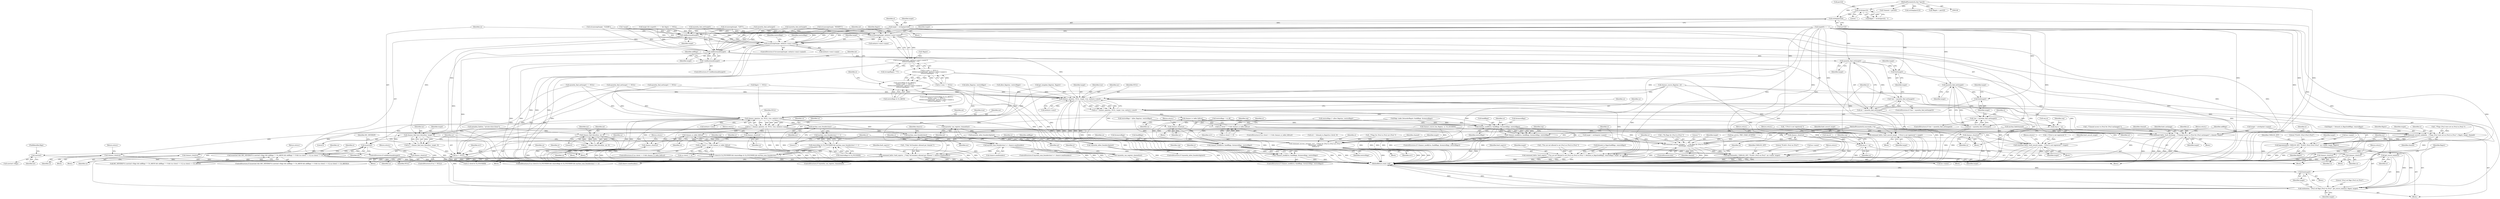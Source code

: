 digraph "0_atheme_c597156adc60a45b5f827793cd420945f47bc03b_1@array" {
"1000348" [label="(Call,strdup(parv[2]))"];
"1000334" [label="(Call,strchr(parv[2], ' '))"];
"1000109" [label="(MethodParameterIn,char *parv[])"];
"1000346" [label="(Call,target = strdup(parv[2]))"];
"1000391" [label="(Call,validhostmask(target))"];
"1000395" [label="(Call,chanacs_find_host_literal(mc, target, 0))"];
"1000393" [label="(Call,ca = chanacs_find_host_literal(mc, target, 0))"];
"1000430" [label="(Call,ca != NULL)"];
"1000441" [label="(Call,command_success_string(si, str1, _(\"Flags for \2%s\2 in \2%s\2 are \2%s\2.\"),\n\t\t\t\t\t\ttarget, channel,\n\t\t\t\t\t\tstr1))"];
"1000457" [label="(Call,logcommand(si, CMDLOG_GET, \"FLAGS: \2%s\2 on \2%s\2\", mc->name, target))"];
"1000450" [label="(Call,command_success_string(si, \"\", _(\"No flags for \2%s\2 in \2%s\2.\"),\n\t\t\t\t\t\ttarget, channel))"];
"1000405" [label="(Call,myentity_find_ext(target))"];
"1000402" [label="(Call,!(mt = myentity_find_ext(target)))"];
"1000403" [label="(Call,mt = myentity_find_ext(target))"];
"1000425" [label="(Call,chanacs_find_literal(mc, mt, 0))"];
"1000423" [label="(Call,ca = chanacs_find_literal(mc, mt, 0))"];
"1000408" [label="(Call,command_fail(si, fault_nosuch_target, _(\"\2%s\2 is not registered.\"), target))"];
"1000415" [label="(Call,free(target))"];
"1000498" [label="(Call,irccasecmp(target, entity(si->smu)->name))"];
"1000497" [label="(Call,irccasecmp(target, entity(si->smu)->name) ||\n\t\t\t\t\t\tstrcmp(flagstr, \"-*\"))"];
"1000491" [label="(Call,si->smu == NULL ||\n\t\t\t\t\t\tirccasecmp(target, entity(si->smu)->name) ||\n\t\t\t\t\t\tstrcmp(flagstr, \"-*\"))"];
"1000487" [label="(Call,restrictflags & CA_AKICK ||\n\t\t\t\t\t\tsi->smu == NULL ||\n\t\t\t\t\t\tirccasecmp(target, entity(si->smu)->name) ||\n\t\t\t\t\t\tstrcmp(flagstr, \"-*\"))"];
"1000517" [label="(Call,irccasecmp(target, entity(si->smu)->name))"];
"1000647" [label="(Call,validhostmask(target))"];
"1000646" [label="(Call,!validhostmask(target))"];
"1000654" [label="(Call,myentity_find_ext(target))"];
"1000651" [label="(Call,!(mt = myentity_find_ext(target)))"];
"1000652" [label="(Call,mt = myentity_find_ext(target))"];
"1000674" [label="(Call,chanacs_open(mc, mt, NULL, true, entity(si->smu)))"];
"1000672" [label="(Call,ca = chanacs_open(mc, mt, NULL, true, entity(si->smu)))"];
"1000755" [label="(Call,chanacs_close(ca))"];
"1000771" [label="(Call,chanacs_close(ca))"];
"1000787" [label="(Call,chanacs_close(ca))"];
"1000840" [label="(Call,chanacs_close(ca))"];
"1000850" [label="(Call,chanacs_is_table_full(ca))"];
"1000844" [label="(Call,ca->level == 0 && chanacs_is_table_full(ca))"];
"1000861" [label="(Call,chanacs_close(ca))"];
"1000864" [label="(Call,req.ca = ca)"];
"1000878" [label="(Call,chanacs_modify(ca, &addflags, &removeflags, restrictflags))"];
"1000877" [label="(Call,!chanacs_modify(ca, &addflags, &removeflags, restrictflags))"];
"1000900" [label="(Call,chanacs_close(ca))"];
"1000913" [label="(Call,chanacs_close(ca))"];
"1000717" [label="(Call,mychan_num_founders(mc))"];
"1000716" [label="(Call,mychan_num_founders(mc) == 1)"];
"1000712" [label="(Call,removeflags & CA_FOUNDER && mychan_num_founders(mc) == 1)"];
"1000706" [label="(Call,ca->level & CA_FOUNDER && removeflags & CA_FOUNDER && mychan_num_founders(mc) == 1)"];
"1000741" [label="(Call,mychan_num_founders(mc))"];
"1000740" [label="(Call,mychan_num_founders(mc) >= chansvs.maxfounders)"];
"1000747" [label="(Call,command_fail(si, fault_noprivs, _(\"Only %d founders allowed per channel.\"), chansvs.maxfounders))"];
"1001045" [label="(Call,verbose(mc, \"\2%s\2 set flags \2%s\2 on \2%s\2\", get_source_name(si), flagstr, target))"];
"1001052" [label="(Call,free(target))"];
"1000760" [label="(Call,myentity_can_register_channel(mt))"];
"1000759" [label="(Call,!myentity_can_register_channel(mt))"];
"1000776" [label="(Call,myentity_allow_foundership(mt))"];
"1000775" [label="(Call,!myentity_allow_foundership(mt))"];
"1000803" [label="(Call,isuser(mt))"];
"1000802" [label="(Call,isuser(mt) && (MU_NEVEROP & user(mt)->flags && addflags != CA_AKICK && addflags != 0 && (ca->level == 0 || ca->level == CA_AKICK)))"];
"1000809" [label="(Call,user(mt))"];
"1000657" [label="(Call,command_fail(si, fault_nosuch_target, _(\"\2%s\2 is not registered.\"), target))"];
"1000664" [label="(Call,free(target))"];
"1000930" [label="(Call,chanacs_open(mc, NULL, target, true, entity(si->smu)))"];
"1000928" [label="(Call,ca = chanacs_open(mc, NULL, target, true, entity(si->smu)))"];
"1000946" [label="(Call,chanacs_is_table_full(ca))"];
"1000940" [label="(Call,ca->level == 0 && chanacs_is_table_full(ca))"];
"1000957" [label="(Call,chanacs_close(ca))"];
"1000960" [label="(Call,req.ca = ca)"];
"1000974" [label="(Call,chanacs_modify(ca, &addflags, &removeflags, restrictflags))"];
"1000973" [label="(Call,!chanacs_modify(ca, &addflags, &removeflags, restrictflags))"];
"1000994" [label="(Call,chanacs_close(ca))"];
"1001007" [label="(Call,chanacs_close(ca))"];
"1000982" [label="(Call,command_fail(si, fault_noprivs, _(\"You are not allowed to set \2%s\2 on \2%s\2 in \2%s\2.\"), bitmask_to_flags2(addflags, removeflags), target, mc->name))"];
"1001016" [label="(Call,command_fail(si, fault_nochange, _(\"Channel access to \2%s\2 for \2%s\2 unchanged.\"), channel, target))"];
"1001029" [label="(Call,command_success_nodata(si, _(\"Flags \2%s\2 were set on \2%s\2 in \2%s\2.\"), flagstr, target, channel))"];
"1001036" [label="(Call,logcommand(si, CMDLOG_SET, \"FLAGS: \2%s\2 \2%s\2 \2%s\2\", mc->name, target, flagstr))"];
"1001048" [label="(Call,get_source_name(si))"];
"1000919" [label="(Identifier,addflags)"];
"1001047" [label="(Literal,\"\2%s\2 set flags \2%s\2 on \2%s\2\")"];
"1000717" [label="(Call,mychan_num_founders(mc))"];
"1000486" [label="(ControlStructure,if (restrictflags & CA_AKICK ||\n\t\t\t\t\t\tsi->smu == NULL ||\n\t\t\t\t\t\tirccasecmp(target, entity(si->smu)->name) ||\n\t\t\t\t\t\tstrcmp(flagstr, \"-*\")))"];
"1000943" [label="(Identifier,ca)"];
"1000349" [label="(Call,parv[2])"];
"1000464" [label="(Identifier,target)"];
"1000862" [label="(Identifier,ca)"];
"1000646" [label="(Call,!validhostmask(target))"];
"1000990" [label="(Identifier,target)"];
"1000930" [label="(Call,chanacs_open(mc, NULL, target, true, entity(si->smu)))"];
"1000741" [label="(Call,mychan_num_founders(mc))"];
"1000866" [label="(Identifier,req)"];
"1000487" [label="(Call,restrictflags & CA_AKICK ||\n\t\t\t\t\t\tsi->smu == NULL ||\n\t\t\t\t\t\tirccasecmp(target, entity(si->smu)->name) ||\n\t\t\t\t\t\tstrcmp(flagstr, \"-*\"))"];
"1000652" [label="(Call,mt = myentity_find_ext(target))"];
"1000877" [label="(Call,!chanacs_modify(ca, &addflags, &removeflags, restrictflags))"];
"1000498" [label="(Call,irccasecmp(target, entity(si->smu)->name))"];
"1001040" [label="(Call,mc->name)"];
"1000156" [label="(Call,mychan_find(channel))"];
"1000468" [label="(Call,chanacs_source_flags(mc, si))"];
"1000390" [label="(ControlStructure,if (validhostmask(target)))"];
"1000346" [label="(Call,target = strdup(parv[2]))"];
"1000861" [label="(Call,chanacs_close(ca))"];
"1000747" [label="(Call,command_fail(si, fault_noprivs, _(\"Only %d founders allowed per channel.\"), chansvs.maxfounders))"];
"1000404" [label="(Identifier,mt)"];
"1000441" [label="(Call,command_success_string(si, str1, _(\"Flags for \2%s\2 in \2%s\2 are \2%s\2.\"),\n\t\t\t\t\t\ttarget, channel,\n\t\t\t\t\t\tstr1))"];
"1000460" [label="(Literal,\"FLAGS: \2%s\2 on \2%s\2\")"];
"1000511" [label="(Identifier,si)"];
"1000664" [label="(Call,free(target))"];
"1000402" [label="(Call,!(mt = myentity_find_ext(target)))"];
"1000410" [label="(Identifier,fault_nosuch_target)"];
"1000461" [label="(Call,mc->name)"];
"1000678" [label="(Identifier,true)"];
"1000843" [label="(ControlStructure,if (ca->level == 0 && chanacs_is_table_full(ca)))"];
"1000732" [label="(Identifier,ca)"];
"1000950" [label="(Identifier,si)"];
"1000905" [label="(Identifier,req)"];
"1000850" [label="(Call,chanacs_is_table_full(ca))"];
"1000780" [label="(Identifier,si)"];
"1000982" [label="(Call,command_fail(si, fault_noprivs, _(\"You are not allowed to set \2%s\2 on \2%s\2 in \2%s\2.\"), bitmask_to_flags2(addflags, removeflags), target, mc->name))"];
"1000948" [label="(Block,)"];
"1000426" [label="(Identifier,mc)"];
"1000195" [label="(Call,target[0] == '+')"];
"1000976" [label="(Call,&addflags)"];
"1000762" [label="(Block,)"];
"1000946" [label="(Call,chanacs_is_table_full(ca))"];
"1001019" [label="(Call,_(\"Channel access to \2%s\2 for \2%s\2 unchanged.\"))"];
"1000533" [label="(Call,allow_flags(mc, restrictflags))"];
"1000306" [label="(Call,strcasecmp(target, \"MODIFY\"))"];
"1000801" [label="(ControlStructure,if (isuser(mt) && (MU_NEVEROP & user(mt)->flags && addflags != CA_AKICK && addflags != 0 && (ca->level == 0 || ca->level == CA_AKICK))))"];
"1000114" [label="(Call,*channel = parv[0])"];
"1000313" [label="(Block,)"];
"1000647" [label="(Call,validhostmask(target))"];
"1001012" [label="(Identifier,addflags)"];
"1000447" [label="(Identifier,channel)"];
"1000958" [label="(Identifier,ca)"];
"1001035" [label="(Identifier,channel)"];
"1000985" [label="(Call,_(\"You are not allowed to set \2%s\2 on \2%s\2 in \2%s\2.\"))"];
"1000431" [label="(Identifier,ca)"];
"1000395" [label="(Call,chanacs_find_host_literal(mc, target, 0))"];
"1001022" [label="(Identifier,target)"];
"1000887" [label="(Identifier,si)"];
"1000675" [label="(Identifier,mc)"];
"1000379" [label="(Call,chanacs_source_has_flag(mc, si, CA_ACLVIEW))"];
"1000352" [label="(Block,)"];
"1001046" [label="(Identifier,mc)"];
"1000456" [label="(Identifier,channel)"];
"1000811" [label="(FieldIdentifier,flags)"];
"1001024" [label="(Call,flagstr = bitmask_to_flags2(addflags, removeflags))"];
"1000772" [label="(Identifier,ca)"];
"1001037" [label="(Identifier,si)"];
"1000755" [label="(Call,chanacs_close(ca))"];
"1000983" [label="(Identifier,si)"];
"1000758" [label="(ControlStructure,if (!myentity_can_register_channel(mt)))"];
"1000247" [label="(Call,strcasecmp(target, \"CLEAR\"))"];
"1000649" [label="(Block,)"];
"1000929" [label="(Identifier,ca)"];
"1000401" [label="(ControlStructure,if (!(mt = myentity_find_ext(target))))"];
"1000334" [label="(Call,strchr(parv[2], ' '))"];
"1000335" [label="(Call,parv[2])"];
"1000177" [label="(Call,has_priv(si, PRIV_CHAN_AUSPEX))"];
"1000367" [label="(Call,!flagstr)"];
"1000446" [label="(Identifier,target)"];
"1000752" [label="(Call,chansvs.maxfounders)"];
"1000398" [label="(Literal,0)"];
"1000947" [label="(Identifier,ca)"];
"1000962" [label="(Identifier,req)"];
"1001036" [label="(Call,logcommand(si, CMDLOG_SET, \"FLAGS: \2%s\2 \2%s\2 \2%s\2\", mc->name, target, flagstr))"];
"1001021" [label="(Identifier,channel)"];
"1000940" [label="(Call,ca->level == 0 && chanacs_is_table_full(ca))"];
"1000653" [label="(Identifier,mt)"];
"1000458" [label="(Identifier,si)"];
"1000109" [label="(MethodParameterIn,char *parv[])"];
"1000171" [label="(Call,metadata_find(mc, \"private:close:closer\"))"];
"1000414" [label="(Return,return;)"];
"1000527" [label="(Call,allow_flags(mc, restrictflags))"];
"1000443" [label="(Identifier,str1)"];
"1000760" [label="(Call,myentity_can_register_channel(mt))"];
"1000251" [label="(Call,myentity_find_ext(target))"];
"1000453" [label="(Call,_(\"No flags for \2%s\2 in \2%s\2.\"))"];
"1000719" [label="(Literal,1)"];
"1000432" [label="(Identifier,NULL)"];
"1000712" [label="(Call,removeflags & CA_FOUNDER && mychan_num_founders(mc) == 1)"];
"1000406" [label="(Identifier,target)"];
"1000740" [label="(Call,mychan_num_founders(mc) >= chansvs.maxfounders)"];
"1000787" [label="(Call,chanacs_close(ca))"];
"1000457" [label="(Call,logcommand(si, CMDLOG_GET, \"FLAGS: \2%s\2 on \2%s\2\", mc->name, target))"];
"1000650" [label="(ControlStructure,if (!(mt = myentity_find_ext(target))))"];
"1000309" [label="(Call,myentity_find_ext(target) == NULL)"];
"1000672" [label="(Call,ca = chanacs_open(mc, mt, NULL, true, entity(si->smu)))"];
"1001052" [label="(Call,free(target))"];
"1000492" [label="(Call,si->smu == NULL)"];
"1000833" [label="(Identifier,si)"];
"1000200" [label="(Call,flagstr == NULL)"];
"1000488" [label="(Call,restrictflags & CA_AKICK)"];
"1000876" [label="(ControlStructure,if (!chanacs_modify(ca, &addflags, &removeflags, restrictflags)))"];
"1001008" [label="(Identifier,ca)"];
"1000452" [label="(Literal,\"\")"];
"1001049" [label="(Identifier,si)"];
"1000707" [label="(Call,ca->level & CA_FOUNDER)"];
"1000964" [label="(Identifier,ca)"];
"1000805" [label="(Call,MU_NEVEROP & user(mt)->flags && addflags != CA_AKICK && addflags != 0 && (ca->level == 0 || ca->level == CA_AKICK))"];
"1000433" [label="(Block,)"];
"1000588" [label="(Call,get_template_flags(mc, flagstr))"];
"1000847" [label="(Identifier,ca)"];
"1001051" [label="(Identifier,target)"];
"1000423" [label="(Call,ca = chanacs_find_literal(mc, mt, 0))"];
"1000451" [label="(Identifier,si)"];
"1000407" [label="(Block,)"];
"1000428" [label="(Literal,0)"];
"1000852" [label="(Block,)"];
"1000959" [label="(Return,return;)"];
"1000400" [label="(Block,)"];
"1000967" [label="(Identifier,req)"];
"1000863" [label="(Return,return;)"];
"1001018" [label="(Identifier,fault_nochange)"];
"1000226" [label="(Call,strcasecmp(target, \"LIST\"))"];
"1000933" [label="(Identifier,target)"];
"1000192" [label="(Call,target && target[0] == '+' && flagstr == NULL)"];
"1000807" [label="(Identifier,MU_NEVEROP)"];
"1000778" [label="(Block,)"];
"1000994" [label="(Call,chanacs_close(ca))"];
"1000748" [label="(Identifier,si)"];
"1000405" [label="(Call,myentity_find_ext(target))"];
"1000802" [label="(Call,isuser(mt) && (MU_NEVEROP & user(mt)->flags && addflags != CA_AKICK && addflags != 0 && (ca->level == 0 || ca->level == CA_AKICK)))"];
"1000310" [label="(Call,myentity_find_ext(target))"];
"1000854" [label="(Identifier,si)"];
"1000941" [label="(Call,ca->level == 0)"];
"1000425" [label="(Call,chanacs_find_literal(mc, mt, 0))"];
"1000789" [label="(Return,return;)"];
"1000914" [label="(Identifier,ca)"];
"1000648" [label="(Identifier,target)"];
"1000444" [label="(Call,_(\"Flags for \2%s\2 in \2%s\2 are \2%s\2.\"))"];
"1000348" [label="(Call,strdup(parv[2]))"];
"1000658" [label="(Identifier,si)"];
"1000677" [label="(Identifier,NULL)"];
"1000497" [label="(Call,irccasecmp(target, entity(si->smu)->name) ||\n\t\t\t\t\t\tstrcmp(flagstr, \"-*\"))"];
"1000845" [label="(Call,ca->level == 0)"];
"1000987" [label="(Call,bitmask_to_flags2(addflags, removeflags))"];
"1000250" [label="(Call,myentity_find_ext(target) == NULL)"];
"1000901" [label="(Identifier,ca)"];
"1000973" [label="(Call,!chanacs_modify(ca, &addflags, &removeflags, restrictflags))"];
"1000961" [label="(Call,req.ca)"];
"1000427" [label="(Identifier,mt)"];
"1000491" [label="(Call,si->smu == NULL ||\n\t\t\t\t\t\tirccasecmp(target, entity(si->smu)->name) ||\n\t\t\t\t\t\tstrcmp(flagstr, \"-*\"))"];
"1000771" [label="(Call,chanacs_close(ca))"];
"1000122" [label="(Call,sstrdup(parv[1]))"];
"1000475" [label="(Call,restrictflags = ca_all)"];
"1001033" [label="(Identifier,flagstr)"];
"1000749" [label="(Identifier,fault_noprivs)"];
"1000804" [label="(Identifier,mt)"];
"1001007" [label="(Call,chanacs_close(ca))"];
"1000810" [label="(Identifier,mt)"];
"1000531" [label="(Call,restrictflags |= allow_flags(mc, restrictflags))"];
"1000666" [label="(Call,target = sstrdup(mt->name))"];
"1000517" [label="(Call,irccasecmp(target, entity(si->smu)->name))"];
"1000448" [label="(Identifier,str1)"];
"1000840" [label="(Call,chanacs_close(ca))"];
"1000761" [label="(Identifier,mt)"];
"1000934" [label="(Identifier,true)"];
"1000880" [label="(Call,&addflags)"];
"1001050" [label="(Identifier,flagstr)"];
"1000110" [label="(Block,)"];
"1000742" [label="(Identifier,mc)"];
"1000190" [label="(Call,!target)"];
"1000995" [label="(Identifier,ca)"];
"1000465" [label="(Return,return;)"];
"1000449" [label="(ControlStructure,else)"];
"1000902" [label="(Return,return;)"];
"1001045" [label="(Call,verbose(mc, \"\2%s\2 set flags \2%s\2 on \2%s\2\", get_source_name(si), flagstr, target))"];
"1000722" [label="(Identifier,si)"];
"1000777" [label="(Identifier,mt)"];
"1000939" [label="(ControlStructure,if (ca->level == 0 && chanacs_is_table_full(ca)))"];
"1000792" [label="(Identifier,addflags)"];
"1000230" [label="(Call,myentity_find_ext(target))"];
"1000393" [label="(Call,ca = chanacs_find_host_literal(mc, target, 0))"];
"1000409" [label="(Identifier,si)"];
"1000744" [label="(Identifier,chansvs)"];
"1000656" [label="(Block,)"];
"1000975" [label="(Identifier,ca)"];
"1000996" [label="(Return,return;)"];
"1000776" [label="(Call,myentity_allow_foundership(mt))"];
"1000107" [label="(MethodParameterIn,sourceinfo_t *si)"];
"1000841" [label="(Identifier,ca)"];
"1000885" [label="(Block,)"];
"1000127" [label="(Call,*flagstr = parv[2])"];
"1000706" [label="(Call,ca->level & CA_FOUNDER && removeflags & CA_FOUNDER && mychan_num_founders(mc) == 1)"];
"1000532" [label="(Identifier,restrictflags)"];
"1000931" [label="(Identifier,mc)"];
"1001015" [label="(Block,)"];
"1000999" [label="(Identifier,req)"];
"1000655" [label="(Identifier,target)"];
"1000809" [label="(Call,user(mt))"];
"1000864" [label="(Call,req.ca = ca)"];
"1000679" [label="(Call,entity(si->smu))"];
"1000347" [label="(Identifier,target)"];
"1000665" [label="(Identifier,target)"];
"1000713" [label="(Call,removeflags & CA_FOUNDER)"];
"1000338" [label="(Literal,' ')"];
"1001048" [label="(Call,get_source_name(si))"];
"1000507" [label="(Identifier,flagstr)"];
"1000757" [label="(Return,return;)"];
"1000525" [label="(Call,restrictflags = allow_flags(mc, restrictflags))"];
"1000408" [label="(Call,command_fail(si, fault_nosuch_target, _(\"\2%s\2 is not registered.\"), target))"];
"1000932" [label="(Identifier,NULL)"];
"1000516" [label="(ControlStructure,if (irccasecmp(target, entity(si->smu)->name)))"];
"1001054" [label="(MethodReturn,static void)"];
"1000974" [label="(Call,chanacs_modify(ca, &addflags, &removeflags, restrictflags))"];
"1000657" [label="(Call,command_fail(si, fault_nosuch_target, _(\"\2%s\2 is not registered.\"), target))"];
"1000417" [label="(Call,target = sstrdup(mt->name))"];
"1000705" [label="(ControlStructure,if (ca->level & CA_FOUNDER && removeflags & CA_FOUNDER && mychan_num_founders(mc) == 1))"];
"1000663" [label="(Return,return;)"];
"1000394" [label="(Identifier,ca)"];
"1000774" [label="(ControlStructure,if (!myentity_allow_foundership(mt)))"];
"1000662" [label="(Identifier,target)"];
"1000403" [label="(Call,mt = myentity_find_ext(target))"];
"1000865" [label="(Call,req.ca)"];
"1001053" [label="(Identifier,target)"];
"1000756" [label="(Identifier,ca)"];
"1000916" [label="(Block,)"];
"1000519" [label="(Call,entity(si->smu)->name)"];
"1000392" [label="(Identifier,target)"];
"1000759" [label="(Call,!myentity_can_register_channel(mt))"];
"1000369" [label="(Block,)"];
"1000981" [label="(Block,)"];
"1000667" [label="(Identifier,target)"];
"1001038" [label="(Identifier,CMDLOG_SET)"];
"1000674" [label="(Call,chanacs_open(mc, mt, NULL, true, entity(si->smu)))"];
"1000972" [label="(ControlStructure,if (!chanacs_modify(ca, &addflags, &removeflags, restrictflags)))"];
"1000913" [label="(Call,chanacs_close(ca))"];
"1000413" [label="(Identifier,target)"];
"1000842" [label="(Return,return;)"];
"1000750" [label="(Call,_(\"Only %d founders allowed per channel.\"))"];
"1000526" [label="(Identifier,restrictflags)"];
"1000500" [label="(Call,entity(si->smu)->name)"];
"1000960" [label="(Call,req.ca = ca)"];
"1000984" [label="(Identifier,fault_noprivs)"];
"1000739" [label="(ControlStructure,if (mychan_num_founders(mc) >= chansvs.maxfounders))"];
"1000718" [label="(Identifier,mc)"];
"1001017" [label="(Identifier,si)"];
"1000411" [label="(Call,_(\"\2%s\2 is not registered.\"))"];
"1001034" [label="(Identifier,target)"];
"1000552" [label="(Call,flags_make_bitmasks(flagstr, &addflags, &removeflags))"];
"1000424" [label="(Identifier,ca)"];
"1000803" [label="(Call,isuser(mt))"];
"1000900" [label="(Call,chanacs_close(ca))"];
"1000416" [label="(Identifier,target)"];
"1000332" [label="(Call,flagstr = strchr(parv[2], ' '))"];
"1000868" [label="(Identifier,ca)"];
"1000660" [label="(Call,_(\"\2%s\2 is not registered.\"))"];
"1000518" [label="(Identifier,target)"];
"1000499" [label="(Identifier,target)"];
"1000851" [label="(Identifier,ca)"];
"1000775" [label="(Call,!myentity_allow_foundership(mt))"];
"1000871" [label="(Identifier,req)"];
"1000884" [label="(Identifier,restrictflags)"];
"1000418" [label="(Identifier,target)"];
"1000716" [label="(Call,mychan_num_founders(mc) == 1)"];
"1001029" [label="(Call,command_success_nodata(si, _(\"Flags \2%s\2 were set on \2%s\2 in \2%s\2.\"), flagstr, target, channel))"];
"1000743" [label="(Call,chansvs.maxfounders)"];
"1000879" [label="(Identifier,ca)"];
"1000391" [label="(Call,validhostmask(target))"];
"1000935" [label="(Call,entity(si->smu))"];
"1001023" [label="(Return,return;)"];
"1000396" [label="(Identifier,mc)"];
"1000229" [label="(Call,myentity_find_ext(target) == NULL)"];
"1000878" [label="(Call,chanacs_modify(ca, &addflags, &removeflags, restrictflags))"];
"1001039" [label="(Literal,\"FLAGS: \2%s\2 \2%s\2 \2%s\2\")"];
"1000764" [label="(Identifier,si)"];
"1000506" [label="(Call,strcmp(flagstr, \"-*\"))"];
"1000991" [label="(Call,mc->name)"];
"1000659" [label="(Identifier,fault_nosuch_target)"];
"1000429" [label="(ControlStructure,if (ca != NULL))"];
"1000882" [label="(Call,&removeflags)"];
"1000397" [label="(Identifier,target)"];
"1000676" [label="(Identifier,mt)"];
"1001043" [label="(Identifier,target)"];
"1001016" [label="(Call,command_fail(si, fault_nochange, _(\"Channel access to \2%s\2 for \2%s\2 unchanged.\"), channel, target))"];
"1000831" [label="(Block,)"];
"1000808" [label="(Call,user(mt)->flags)"];
"1000645" [label="(ControlStructure,if (!validhostmask(target)))"];
"1000434" [label="(Call,str1 = bitmask_to_flags2(ca->level, 0))"];
"1000788" [label="(Identifier,ca)"];
"1000450" [label="(Call,command_success_string(si, \"\", _(\"No flags for \2%s\2 in \2%s\2.\"),\n\t\t\t\t\t\ttarget, channel))"];
"1000654" [label="(Call,myentity_find_ext(target))"];
"1000430" [label="(Call,ca != NULL)"];
"1000746" [label="(Block,)"];
"1000928" [label="(Call,ca = chanacs_open(mc, NULL, target, true, entity(si->smu)))"];
"1000957" [label="(Call,chanacs_close(ca))"];
"1001030" [label="(Identifier,si)"];
"1000978" [label="(Call,&removeflags)"];
"1000357" [label="(Identifier,si)"];
"1000455" [label="(Identifier,target)"];
"1000651" [label="(Call,!(mt = myentity_find_ext(target)))"];
"1000673" [label="(Identifier,ca)"];
"1001031" [label="(Call,_(\"Flags \2%s\2 were set on \2%s\2 in \2%s\2.\"))"];
"1000459" [label="(Identifier,CMDLOG_GET)"];
"1000415" [label="(Call,free(target))"];
"1000442" [label="(Identifier,si)"];
"1000844" [label="(Call,ca->level == 0 && chanacs_is_table_full(ca))"];
"1001044" [label="(Identifier,flagstr)"];
"1000980" [label="(Identifier,restrictflags)"];
"1000435" [label="(Identifier,str1)"];
"1000773" [label="(Return,return;)"];
"1000687" [label="(Identifier,ca)"];
"1000348" -> "1000346"  [label="AST: "];
"1000348" -> "1000349"  [label="CFG: "];
"1000349" -> "1000348"  [label="AST: "];
"1000346" -> "1000348"  [label="CFG: "];
"1000348" -> "1001054"  [label="DDG: "];
"1000348" -> "1000346"  [label="DDG: "];
"1000334" -> "1000348"  [label="DDG: "];
"1000109" -> "1000348"  [label="DDG: "];
"1000334" -> "1000332"  [label="AST: "];
"1000334" -> "1000338"  [label="CFG: "];
"1000335" -> "1000334"  [label="AST: "];
"1000338" -> "1000334"  [label="AST: "];
"1000332" -> "1000334"  [label="CFG: "];
"1000334" -> "1000332"  [label="DDG: "];
"1000334" -> "1000332"  [label="DDG: "];
"1000109" -> "1000334"  [label="DDG: "];
"1000109" -> "1000106"  [label="AST: "];
"1000109" -> "1001054"  [label="DDG: "];
"1000109" -> "1000114"  [label="DDG: "];
"1000109" -> "1000122"  [label="DDG: "];
"1000109" -> "1000127"  [label="DDG: "];
"1000346" -> "1000313"  [label="AST: "];
"1000347" -> "1000346"  [label="AST: "];
"1000357" -> "1000346"  [label="CFG: "];
"1000346" -> "1001054"  [label="DDG: "];
"1000346" -> "1001054"  [label="DDG: "];
"1000346" -> "1000391"  [label="DDG: "];
"1000346" -> "1000498"  [label="DDG: "];
"1000346" -> "1000517"  [label="DDG: "];
"1000346" -> "1000647"  [label="DDG: "];
"1000391" -> "1000390"  [label="AST: "];
"1000391" -> "1000392"  [label="CFG: "];
"1000392" -> "1000391"  [label="AST: "];
"1000394" -> "1000391"  [label="CFG: "];
"1000404" -> "1000391"  [label="CFG: "];
"1000391" -> "1001054"  [label="DDG: "];
"1000247" -> "1000391"  [label="DDG: "];
"1000226" -> "1000391"  [label="DDG: "];
"1000310" -> "1000391"  [label="DDG: "];
"1000306" -> "1000391"  [label="DDG: "];
"1000251" -> "1000391"  [label="DDG: "];
"1000230" -> "1000391"  [label="DDG: "];
"1000192" -> "1000391"  [label="DDG: "];
"1000195" -> "1000391"  [label="DDG: "];
"1000190" -> "1000391"  [label="DDG: "];
"1000391" -> "1000395"  [label="DDG: "];
"1000391" -> "1000405"  [label="DDG: "];
"1000395" -> "1000393"  [label="AST: "];
"1000395" -> "1000398"  [label="CFG: "];
"1000396" -> "1000395"  [label="AST: "];
"1000397" -> "1000395"  [label="AST: "];
"1000398" -> "1000395"  [label="AST: "];
"1000393" -> "1000395"  [label="CFG: "];
"1000395" -> "1001054"  [label="DDG: "];
"1000395" -> "1000393"  [label="DDG: "];
"1000395" -> "1000393"  [label="DDG: "];
"1000395" -> "1000393"  [label="DDG: "];
"1000171" -> "1000395"  [label="DDG: "];
"1000379" -> "1000395"  [label="DDG: "];
"1000195" -> "1000395"  [label="DDG: "];
"1000395" -> "1000441"  [label="DDG: "];
"1000395" -> "1000450"  [label="DDG: "];
"1000393" -> "1000390"  [label="AST: "];
"1000394" -> "1000393"  [label="AST: "];
"1000431" -> "1000393"  [label="CFG: "];
"1000393" -> "1001054"  [label="DDG: "];
"1000393" -> "1000430"  [label="DDG: "];
"1000430" -> "1000429"  [label="AST: "];
"1000430" -> "1000432"  [label="CFG: "];
"1000431" -> "1000430"  [label="AST: "];
"1000432" -> "1000430"  [label="AST: "];
"1000435" -> "1000430"  [label="CFG: "];
"1000451" -> "1000430"  [label="CFG: "];
"1000430" -> "1001054"  [label="DDG: "];
"1000430" -> "1001054"  [label="DDG: "];
"1000430" -> "1001054"  [label="DDG: "];
"1000423" -> "1000430"  [label="DDG: "];
"1000309" -> "1000430"  [label="DDG: "];
"1000250" -> "1000430"  [label="DDG: "];
"1000229" -> "1000430"  [label="DDG: "];
"1000200" -> "1000430"  [label="DDG: "];
"1000441" -> "1000433"  [label="AST: "];
"1000441" -> "1000448"  [label="CFG: "];
"1000442" -> "1000441"  [label="AST: "];
"1000443" -> "1000441"  [label="AST: "];
"1000444" -> "1000441"  [label="AST: "];
"1000446" -> "1000441"  [label="AST: "];
"1000447" -> "1000441"  [label="AST: "];
"1000448" -> "1000441"  [label="AST: "];
"1000458" -> "1000441"  [label="CFG: "];
"1000441" -> "1001054"  [label="DDG: "];
"1000441" -> "1001054"  [label="DDG: "];
"1000441" -> "1001054"  [label="DDG: "];
"1000441" -> "1001054"  [label="DDG: "];
"1000177" -> "1000441"  [label="DDG: "];
"1000379" -> "1000441"  [label="DDG: "];
"1000107" -> "1000441"  [label="DDG: "];
"1000434" -> "1000441"  [label="DDG: "];
"1000444" -> "1000441"  [label="DDG: "];
"1000417" -> "1000441"  [label="DDG: "];
"1000195" -> "1000441"  [label="DDG: "];
"1000156" -> "1000441"  [label="DDG: "];
"1000441" -> "1000457"  [label="DDG: "];
"1000441" -> "1000457"  [label="DDG: "];
"1000457" -> "1000369"  [label="AST: "];
"1000457" -> "1000464"  [label="CFG: "];
"1000458" -> "1000457"  [label="AST: "];
"1000459" -> "1000457"  [label="AST: "];
"1000460" -> "1000457"  [label="AST: "];
"1000461" -> "1000457"  [label="AST: "];
"1000464" -> "1000457"  [label="AST: "];
"1000465" -> "1000457"  [label="CFG: "];
"1000457" -> "1001054"  [label="DDG: "];
"1000457" -> "1001054"  [label="DDG: "];
"1000457" -> "1001054"  [label="DDG: "];
"1000457" -> "1001054"  [label="DDG: "];
"1000457" -> "1001054"  [label="DDG: "];
"1000450" -> "1000457"  [label="DDG: "];
"1000450" -> "1000457"  [label="DDG: "];
"1000107" -> "1000457"  [label="DDG: "];
"1000195" -> "1000457"  [label="DDG: "];
"1000450" -> "1000449"  [label="AST: "];
"1000450" -> "1000456"  [label="CFG: "];
"1000451" -> "1000450"  [label="AST: "];
"1000452" -> "1000450"  [label="AST: "];
"1000453" -> "1000450"  [label="AST: "];
"1000455" -> "1000450"  [label="AST: "];
"1000456" -> "1000450"  [label="AST: "];
"1000458" -> "1000450"  [label="CFG: "];
"1000450" -> "1001054"  [label="DDG: "];
"1000450" -> "1001054"  [label="DDG: "];
"1000450" -> "1001054"  [label="DDG: "];
"1000177" -> "1000450"  [label="DDG: "];
"1000379" -> "1000450"  [label="DDG: "];
"1000107" -> "1000450"  [label="DDG: "];
"1000453" -> "1000450"  [label="DDG: "];
"1000417" -> "1000450"  [label="DDG: "];
"1000195" -> "1000450"  [label="DDG: "];
"1000156" -> "1000450"  [label="DDG: "];
"1000405" -> "1000403"  [label="AST: "];
"1000405" -> "1000406"  [label="CFG: "];
"1000406" -> "1000405"  [label="AST: "];
"1000403" -> "1000405"  [label="CFG: "];
"1000405" -> "1000402"  [label="DDG: "];
"1000405" -> "1000403"  [label="DDG: "];
"1000195" -> "1000405"  [label="DDG: "];
"1000405" -> "1000408"  [label="DDG: "];
"1000405" -> "1000415"  [label="DDG: "];
"1000402" -> "1000401"  [label="AST: "];
"1000402" -> "1000403"  [label="CFG: "];
"1000403" -> "1000402"  [label="AST: "];
"1000409" -> "1000402"  [label="CFG: "];
"1000416" -> "1000402"  [label="CFG: "];
"1000402" -> "1001054"  [label="DDG: "];
"1000403" -> "1000402"  [label="DDG: "];
"1000404" -> "1000403"  [label="AST: "];
"1000403" -> "1001054"  [label="DDG: "];
"1000403" -> "1001054"  [label="DDG: "];
"1000403" -> "1000425"  [label="DDG: "];
"1000425" -> "1000423"  [label="AST: "];
"1000425" -> "1000428"  [label="CFG: "];
"1000426" -> "1000425"  [label="AST: "];
"1000427" -> "1000425"  [label="AST: "];
"1000428" -> "1000425"  [label="AST: "];
"1000423" -> "1000425"  [label="CFG: "];
"1000425" -> "1001054"  [label="DDG: "];
"1000425" -> "1001054"  [label="DDG: "];
"1000425" -> "1000423"  [label="DDG: "];
"1000425" -> "1000423"  [label="DDG: "];
"1000425" -> "1000423"  [label="DDG: "];
"1000171" -> "1000425"  [label="DDG: "];
"1000379" -> "1000425"  [label="DDG: "];
"1000423" -> "1000400"  [label="AST: "];
"1000424" -> "1000423"  [label="AST: "];
"1000431" -> "1000423"  [label="CFG: "];
"1000423" -> "1001054"  [label="DDG: "];
"1000408" -> "1000407"  [label="AST: "];
"1000408" -> "1000413"  [label="CFG: "];
"1000409" -> "1000408"  [label="AST: "];
"1000410" -> "1000408"  [label="AST: "];
"1000411" -> "1000408"  [label="AST: "];
"1000413" -> "1000408"  [label="AST: "];
"1000414" -> "1000408"  [label="CFG: "];
"1000408" -> "1001054"  [label="DDG: "];
"1000408" -> "1001054"  [label="DDG: "];
"1000408" -> "1001054"  [label="DDG: "];
"1000408" -> "1001054"  [label="DDG: "];
"1000408" -> "1001054"  [label="DDG: "];
"1000177" -> "1000408"  [label="DDG: "];
"1000379" -> "1000408"  [label="DDG: "];
"1000107" -> "1000408"  [label="DDG: "];
"1000411" -> "1000408"  [label="DDG: "];
"1000195" -> "1000408"  [label="DDG: "];
"1000415" -> "1000400"  [label="AST: "];
"1000415" -> "1000416"  [label="CFG: "];
"1000416" -> "1000415"  [label="AST: "];
"1000418" -> "1000415"  [label="CFG: "];
"1000195" -> "1000415"  [label="DDG: "];
"1000498" -> "1000497"  [label="AST: "];
"1000498" -> "1000500"  [label="CFG: "];
"1000499" -> "1000498"  [label="AST: "];
"1000500" -> "1000498"  [label="AST: "];
"1000507" -> "1000498"  [label="CFG: "];
"1000497" -> "1000498"  [label="CFG: "];
"1000498" -> "1001054"  [label="DDG: "];
"1000498" -> "1001054"  [label="DDG: "];
"1000498" -> "1000497"  [label="DDG: "];
"1000498" -> "1000497"  [label="DDG: "];
"1000247" -> "1000498"  [label="DDG: "];
"1000226" -> "1000498"  [label="DDG: "];
"1000310" -> "1000498"  [label="DDG: "];
"1000306" -> "1000498"  [label="DDG: "];
"1000251" -> "1000498"  [label="DDG: "];
"1000230" -> "1000498"  [label="DDG: "];
"1000192" -> "1000498"  [label="DDG: "];
"1000195" -> "1000498"  [label="DDG: "];
"1000190" -> "1000498"  [label="DDG: "];
"1000498" -> "1000517"  [label="DDG: "];
"1000498" -> "1000517"  [label="DDG: "];
"1000497" -> "1000491"  [label="AST: "];
"1000497" -> "1000506"  [label="CFG: "];
"1000506" -> "1000497"  [label="AST: "];
"1000491" -> "1000497"  [label="CFG: "];
"1000497" -> "1001054"  [label="DDG: "];
"1000497" -> "1001054"  [label="DDG: "];
"1000497" -> "1000491"  [label="DDG: "];
"1000497" -> "1000491"  [label="DDG: "];
"1000367" -> "1000497"  [label="DDG: "];
"1000491" -> "1000487"  [label="AST: "];
"1000491" -> "1000492"  [label="CFG: "];
"1000492" -> "1000491"  [label="AST: "];
"1000487" -> "1000491"  [label="CFG: "];
"1000491" -> "1001054"  [label="DDG: "];
"1000491" -> "1001054"  [label="DDG: "];
"1000491" -> "1000487"  [label="DDG: "];
"1000491" -> "1000487"  [label="DDG: "];
"1000492" -> "1000491"  [label="DDG: "];
"1000492" -> "1000491"  [label="DDG: "];
"1000487" -> "1000486"  [label="AST: "];
"1000487" -> "1000488"  [label="CFG: "];
"1000488" -> "1000487"  [label="AST: "];
"1000511" -> "1000487"  [label="CFG: "];
"1000518" -> "1000487"  [label="CFG: "];
"1000487" -> "1001054"  [label="DDG: "];
"1000487" -> "1001054"  [label="DDG: "];
"1000487" -> "1001054"  [label="DDG: "];
"1000488" -> "1000487"  [label="DDG: "];
"1000488" -> "1000487"  [label="DDG: "];
"1000517" -> "1000516"  [label="AST: "];
"1000517" -> "1000519"  [label="CFG: "];
"1000518" -> "1000517"  [label="AST: "];
"1000519" -> "1000517"  [label="AST: "];
"1000526" -> "1000517"  [label="CFG: "];
"1000532" -> "1000517"  [label="CFG: "];
"1000517" -> "1001054"  [label="DDG: "];
"1000517" -> "1001054"  [label="DDG: "];
"1000517" -> "1001054"  [label="DDG: "];
"1000247" -> "1000517"  [label="DDG: "];
"1000226" -> "1000517"  [label="DDG: "];
"1000310" -> "1000517"  [label="DDG: "];
"1000306" -> "1000517"  [label="DDG: "];
"1000251" -> "1000517"  [label="DDG: "];
"1000230" -> "1000517"  [label="DDG: "];
"1000192" -> "1000517"  [label="DDG: "];
"1000195" -> "1000517"  [label="DDG: "];
"1000190" -> "1000517"  [label="DDG: "];
"1000517" -> "1000647"  [label="DDG: "];
"1000647" -> "1000646"  [label="AST: "];
"1000647" -> "1000648"  [label="CFG: "];
"1000648" -> "1000647"  [label="AST: "];
"1000646" -> "1000647"  [label="CFG: "];
"1000647" -> "1001054"  [label="DDG: "];
"1000647" -> "1000646"  [label="DDG: "];
"1000247" -> "1000647"  [label="DDG: "];
"1000226" -> "1000647"  [label="DDG: "];
"1000310" -> "1000647"  [label="DDG: "];
"1000306" -> "1000647"  [label="DDG: "];
"1000251" -> "1000647"  [label="DDG: "];
"1000230" -> "1000647"  [label="DDG: "];
"1000192" -> "1000647"  [label="DDG: "];
"1000195" -> "1000647"  [label="DDG: "];
"1000190" -> "1000647"  [label="DDG: "];
"1000647" -> "1000654"  [label="DDG: "];
"1000647" -> "1000930"  [label="DDG: "];
"1000646" -> "1000645"  [label="AST: "];
"1000653" -> "1000646"  [label="CFG: "];
"1000919" -> "1000646"  [label="CFG: "];
"1000646" -> "1001054"  [label="DDG: "];
"1000646" -> "1001054"  [label="DDG: "];
"1000654" -> "1000652"  [label="AST: "];
"1000654" -> "1000655"  [label="CFG: "];
"1000655" -> "1000654"  [label="AST: "];
"1000652" -> "1000654"  [label="CFG: "];
"1000654" -> "1000651"  [label="DDG: "];
"1000654" -> "1000652"  [label="DDG: "];
"1000195" -> "1000654"  [label="DDG: "];
"1000654" -> "1000657"  [label="DDG: "];
"1000654" -> "1000664"  [label="DDG: "];
"1000651" -> "1000650"  [label="AST: "];
"1000651" -> "1000652"  [label="CFG: "];
"1000652" -> "1000651"  [label="AST: "];
"1000658" -> "1000651"  [label="CFG: "];
"1000665" -> "1000651"  [label="CFG: "];
"1000651" -> "1001054"  [label="DDG: "];
"1000652" -> "1000651"  [label="DDG: "];
"1000653" -> "1000652"  [label="AST: "];
"1000652" -> "1001054"  [label="DDG: "];
"1000652" -> "1001054"  [label="DDG: "];
"1000652" -> "1000674"  [label="DDG: "];
"1000674" -> "1000672"  [label="AST: "];
"1000674" -> "1000679"  [label="CFG: "];
"1000675" -> "1000674"  [label="AST: "];
"1000676" -> "1000674"  [label="AST: "];
"1000677" -> "1000674"  [label="AST: "];
"1000678" -> "1000674"  [label="AST: "];
"1000679" -> "1000674"  [label="AST: "];
"1000672" -> "1000674"  [label="CFG: "];
"1000674" -> "1001054"  [label="DDG: "];
"1000674" -> "1001054"  [label="DDG: "];
"1000674" -> "1001054"  [label="DDG: "];
"1000674" -> "1001054"  [label="DDG: "];
"1000674" -> "1001054"  [label="DDG: "];
"1000674" -> "1000672"  [label="DDG: "];
"1000674" -> "1000672"  [label="DDG: "];
"1000674" -> "1000672"  [label="DDG: "];
"1000674" -> "1000672"  [label="DDG: "];
"1000674" -> "1000672"  [label="DDG: "];
"1000588" -> "1000674"  [label="DDG: "];
"1000527" -> "1000674"  [label="DDG: "];
"1000468" -> "1000674"  [label="DDG: "];
"1000533" -> "1000674"  [label="DDG: "];
"1000309" -> "1000674"  [label="DDG: "];
"1000229" -> "1000674"  [label="DDG: "];
"1000200" -> "1000674"  [label="DDG: "];
"1000250" -> "1000674"  [label="DDG: "];
"1000492" -> "1000674"  [label="DDG: "];
"1000679" -> "1000674"  [label="DDG: "];
"1000674" -> "1000717"  [label="DDG: "];
"1000674" -> "1000741"  [label="DDG: "];
"1000674" -> "1000760"  [label="DDG: "];
"1000674" -> "1000803"  [label="DDG: "];
"1000674" -> "1001045"  [label="DDG: "];
"1000672" -> "1000649"  [label="AST: "];
"1000673" -> "1000672"  [label="AST: "];
"1000687" -> "1000672"  [label="CFG: "];
"1000672" -> "1001054"  [label="DDG: "];
"1000672" -> "1001054"  [label="DDG: "];
"1000672" -> "1000755"  [label="DDG: "];
"1000672" -> "1000771"  [label="DDG: "];
"1000672" -> "1000787"  [label="DDG: "];
"1000672" -> "1000840"  [label="DDG: "];
"1000672" -> "1000850"  [label="DDG: "];
"1000672" -> "1000861"  [label="DDG: "];
"1000672" -> "1000864"  [label="DDG: "];
"1000672" -> "1000878"  [label="DDG: "];
"1000755" -> "1000746"  [label="AST: "];
"1000755" -> "1000756"  [label="CFG: "];
"1000756" -> "1000755"  [label="AST: "];
"1000757" -> "1000755"  [label="CFG: "];
"1000755" -> "1001054"  [label="DDG: "];
"1000755" -> "1001054"  [label="DDG: "];
"1000771" -> "1000762"  [label="AST: "];
"1000771" -> "1000772"  [label="CFG: "];
"1000772" -> "1000771"  [label="AST: "];
"1000773" -> "1000771"  [label="CFG: "];
"1000771" -> "1001054"  [label="DDG: "];
"1000771" -> "1001054"  [label="DDG: "];
"1000787" -> "1000778"  [label="AST: "];
"1000787" -> "1000788"  [label="CFG: "];
"1000788" -> "1000787"  [label="AST: "];
"1000789" -> "1000787"  [label="CFG: "];
"1000787" -> "1001054"  [label="DDG: "];
"1000787" -> "1001054"  [label="DDG: "];
"1000840" -> "1000831"  [label="AST: "];
"1000840" -> "1000841"  [label="CFG: "];
"1000841" -> "1000840"  [label="AST: "];
"1000842" -> "1000840"  [label="CFG: "];
"1000840" -> "1001054"  [label="DDG: "];
"1000840" -> "1001054"  [label="DDG: "];
"1000850" -> "1000844"  [label="AST: "];
"1000850" -> "1000851"  [label="CFG: "];
"1000851" -> "1000850"  [label="AST: "];
"1000844" -> "1000850"  [label="CFG: "];
"1000850" -> "1000844"  [label="DDG: "];
"1000850" -> "1000861"  [label="DDG: "];
"1000850" -> "1000864"  [label="DDG: "];
"1000850" -> "1000878"  [label="DDG: "];
"1000844" -> "1000843"  [label="AST: "];
"1000844" -> "1000845"  [label="CFG: "];
"1000845" -> "1000844"  [label="AST: "];
"1000854" -> "1000844"  [label="CFG: "];
"1000866" -> "1000844"  [label="CFG: "];
"1000844" -> "1001054"  [label="DDG: "];
"1000844" -> "1001054"  [label="DDG: "];
"1000844" -> "1001054"  [label="DDG: "];
"1000845" -> "1000844"  [label="DDG: "];
"1000845" -> "1000844"  [label="DDG: "];
"1000861" -> "1000852"  [label="AST: "];
"1000861" -> "1000862"  [label="CFG: "];
"1000862" -> "1000861"  [label="AST: "];
"1000863" -> "1000861"  [label="CFG: "];
"1000861" -> "1001054"  [label="DDG: "];
"1000861" -> "1001054"  [label="DDG: "];
"1000864" -> "1000649"  [label="AST: "];
"1000864" -> "1000868"  [label="CFG: "];
"1000865" -> "1000864"  [label="AST: "];
"1000868" -> "1000864"  [label="AST: "];
"1000871" -> "1000864"  [label="CFG: "];
"1000864" -> "1001054"  [label="DDG: "];
"1000878" -> "1000877"  [label="AST: "];
"1000878" -> "1000884"  [label="CFG: "];
"1000879" -> "1000878"  [label="AST: "];
"1000880" -> "1000878"  [label="AST: "];
"1000882" -> "1000878"  [label="AST: "];
"1000884" -> "1000878"  [label="AST: "];
"1000877" -> "1000878"  [label="CFG: "];
"1000878" -> "1001054"  [label="DDG: "];
"1000878" -> "1001054"  [label="DDG: "];
"1000878" -> "1001054"  [label="DDG: "];
"1000878" -> "1000877"  [label="DDG: "];
"1000878" -> "1000877"  [label="DDG: "];
"1000878" -> "1000877"  [label="DDG: "];
"1000878" -> "1000877"  [label="DDG: "];
"1000552" -> "1000878"  [label="DDG: "];
"1000552" -> "1000878"  [label="DDG: "];
"1000475" -> "1000878"  [label="DDG: "];
"1000525" -> "1000878"  [label="DDG: "];
"1000531" -> "1000878"  [label="DDG: "];
"1000878" -> "1000900"  [label="DDG: "];
"1000878" -> "1000913"  [label="DDG: "];
"1000877" -> "1000876"  [label="AST: "];
"1000887" -> "1000877"  [label="CFG: "];
"1000905" -> "1000877"  [label="CFG: "];
"1000877" -> "1001054"  [label="DDG: "];
"1000877" -> "1001054"  [label="DDG: "];
"1000900" -> "1000885"  [label="AST: "];
"1000900" -> "1000901"  [label="CFG: "];
"1000901" -> "1000900"  [label="AST: "];
"1000902" -> "1000900"  [label="CFG: "];
"1000900" -> "1001054"  [label="DDG: "];
"1000900" -> "1001054"  [label="DDG: "];
"1000913" -> "1000649"  [label="AST: "];
"1000913" -> "1000914"  [label="CFG: "];
"1000914" -> "1000913"  [label="AST: "];
"1001012" -> "1000913"  [label="CFG: "];
"1000913" -> "1001054"  [label="DDG: "];
"1000913" -> "1001054"  [label="DDG: "];
"1000717" -> "1000716"  [label="AST: "];
"1000717" -> "1000718"  [label="CFG: "];
"1000718" -> "1000717"  [label="AST: "];
"1000719" -> "1000717"  [label="CFG: "];
"1000717" -> "1001054"  [label="DDG: "];
"1000717" -> "1000716"  [label="DDG: "];
"1000717" -> "1000741"  [label="DDG: "];
"1000717" -> "1001045"  [label="DDG: "];
"1000716" -> "1000712"  [label="AST: "];
"1000716" -> "1000719"  [label="CFG: "];
"1000719" -> "1000716"  [label="AST: "];
"1000712" -> "1000716"  [label="CFG: "];
"1000716" -> "1001054"  [label="DDG: "];
"1000716" -> "1000712"  [label="DDG: "];
"1000716" -> "1000712"  [label="DDG: "];
"1000712" -> "1000706"  [label="AST: "];
"1000712" -> "1000713"  [label="CFG: "];
"1000713" -> "1000712"  [label="AST: "];
"1000706" -> "1000712"  [label="CFG: "];
"1000712" -> "1001054"  [label="DDG: "];
"1000712" -> "1001054"  [label="DDG: "];
"1000712" -> "1000706"  [label="DDG: "];
"1000712" -> "1000706"  [label="DDG: "];
"1000713" -> "1000712"  [label="DDG: "];
"1000713" -> "1000712"  [label="DDG: "];
"1000706" -> "1000705"  [label="AST: "];
"1000706" -> "1000707"  [label="CFG: "];
"1000707" -> "1000706"  [label="AST: "];
"1000722" -> "1000706"  [label="CFG: "];
"1000732" -> "1000706"  [label="CFG: "];
"1000706" -> "1001054"  [label="DDG: "];
"1000706" -> "1001054"  [label="DDG: "];
"1000706" -> "1001054"  [label="DDG: "];
"1000707" -> "1000706"  [label="DDG: "];
"1000707" -> "1000706"  [label="DDG: "];
"1000741" -> "1000740"  [label="AST: "];
"1000741" -> "1000742"  [label="CFG: "];
"1000742" -> "1000741"  [label="AST: "];
"1000744" -> "1000741"  [label="CFG: "];
"1000741" -> "1001054"  [label="DDG: "];
"1000741" -> "1000740"  [label="DDG: "];
"1000741" -> "1001045"  [label="DDG: "];
"1000740" -> "1000739"  [label="AST: "];
"1000740" -> "1000743"  [label="CFG: "];
"1000743" -> "1000740"  [label="AST: "];
"1000748" -> "1000740"  [label="CFG: "];
"1000761" -> "1000740"  [label="CFG: "];
"1000740" -> "1001054"  [label="DDG: "];
"1000740" -> "1001054"  [label="DDG: "];
"1000740" -> "1001054"  [label="DDG: "];
"1000740" -> "1000747"  [label="DDG: "];
"1000747" -> "1000746"  [label="AST: "];
"1000747" -> "1000752"  [label="CFG: "];
"1000748" -> "1000747"  [label="AST: "];
"1000749" -> "1000747"  [label="AST: "];
"1000750" -> "1000747"  [label="AST: "];
"1000752" -> "1000747"  [label="AST: "];
"1000756" -> "1000747"  [label="CFG: "];
"1000747" -> "1001054"  [label="DDG: "];
"1000747" -> "1001054"  [label="DDG: "];
"1000747" -> "1001054"  [label="DDG: "];
"1000747" -> "1001054"  [label="DDG: "];
"1000747" -> "1001054"  [label="DDG: "];
"1000468" -> "1000747"  [label="DDG: "];
"1000107" -> "1000747"  [label="DDG: "];
"1000750" -> "1000747"  [label="DDG: "];
"1001045" -> "1000352"  [label="AST: "];
"1001045" -> "1001051"  [label="CFG: "];
"1001046" -> "1001045"  [label="AST: "];
"1001047" -> "1001045"  [label="AST: "];
"1001048" -> "1001045"  [label="AST: "];
"1001050" -> "1001045"  [label="AST: "];
"1001051" -> "1001045"  [label="AST: "];
"1001053" -> "1001045"  [label="CFG: "];
"1001045" -> "1001054"  [label="DDG: "];
"1001045" -> "1001054"  [label="DDG: "];
"1001045" -> "1001054"  [label="DDG: "];
"1001045" -> "1001054"  [label="DDG: "];
"1000930" -> "1001045"  [label="DDG: "];
"1001048" -> "1001045"  [label="DDG: "];
"1001036" -> "1001045"  [label="DDG: "];
"1001036" -> "1001045"  [label="DDG: "];
"1000195" -> "1001045"  [label="DDG: "];
"1001045" -> "1001052"  [label="DDG: "];
"1001052" -> "1000110"  [label="AST: "];
"1001052" -> "1001053"  [label="CFG: "];
"1001053" -> "1001052"  [label="AST: "];
"1001054" -> "1001052"  [label="CFG: "];
"1001052" -> "1001054"  [label="DDG: "];
"1000195" -> "1001052"  [label="DDG: "];
"1000760" -> "1000759"  [label="AST: "];
"1000760" -> "1000761"  [label="CFG: "];
"1000761" -> "1000760"  [label="AST: "];
"1000759" -> "1000760"  [label="CFG: "];
"1000760" -> "1001054"  [label="DDG: "];
"1000760" -> "1000759"  [label="DDG: "];
"1000760" -> "1000776"  [label="DDG: "];
"1000759" -> "1000758"  [label="AST: "];
"1000764" -> "1000759"  [label="CFG: "];
"1000777" -> "1000759"  [label="CFG: "];
"1000759" -> "1001054"  [label="DDG: "];
"1000759" -> "1001054"  [label="DDG: "];
"1000776" -> "1000775"  [label="AST: "];
"1000776" -> "1000777"  [label="CFG: "];
"1000777" -> "1000776"  [label="AST: "];
"1000775" -> "1000776"  [label="CFG: "];
"1000776" -> "1001054"  [label="DDG: "];
"1000776" -> "1000775"  [label="DDG: "];
"1000776" -> "1000803"  [label="DDG: "];
"1000775" -> "1000774"  [label="AST: "];
"1000780" -> "1000775"  [label="CFG: "];
"1000792" -> "1000775"  [label="CFG: "];
"1000775" -> "1001054"  [label="DDG: "];
"1000775" -> "1001054"  [label="DDG: "];
"1000803" -> "1000802"  [label="AST: "];
"1000803" -> "1000804"  [label="CFG: "];
"1000804" -> "1000803"  [label="AST: "];
"1000807" -> "1000803"  [label="CFG: "];
"1000802" -> "1000803"  [label="CFG: "];
"1000803" -> "1001054"  [label="DDG: "];
"1000803" -> "1000802"  [label="DDG: "];
"1000803" -> "1000809"  [label="DDG: "];
"1000802" -> "1000801"  [label="AST: "];
"1000802" -> "1000805"  [label="CFG: "];
"1000805" -> "1000802"  [label="AST: "];
"1000833" -> "1000802"  [label="CFG: "];
"1000847" -> "1000802"  [label="CFG: "];
"1000802" -> "1001054"  [label="DDG: "];
"1000802" -> "1001054"  [label="DDG: "];
"1000802" -> "1001054"  [label="DDG: "];
"1000805" -> "1000802"  [label="DDG: "];
"1000805" -> "1000802"  [label="DDG: "];
"1000809" -> "1000808"  [label="AST: "];
"1000809" -> "1000810"  [label="CFG: "];
"1000810" -> "1000809"  [label="AST: "];
"1000811" -> "1000809"  [label="CFG: "];
"1000809" -> "1001054"  [label="DDG: "];
"1000657" -> "1000656"  [label="AST: "];
"1000657" -> "1000662"  [label="CFG: "];
"1000658" -> "1000657"  [label="AST: "];
"1000659" -> "1000657"  [label="AST: "];
"1000660" -> "1000657"  [label="AST: "];
"1000662" -> "1000657"  [label="AST: "];
"1000663" -> "1000657"  [label="CFG: "];
"1000657" -> "1001054"  [label="DDG: "];
"1000657" -> "1001054"  [label="DDG: "];
"1000657" -> "1001054"  [label="DDG: "];
"1000657" -> "1001054"  [label="DDG: "];
"1000657" -> "1001054"  [label="DDG: "];
"1000468" -> "1000657"  [label="DDG: "];
"1000107" -> "1000657"  [label="DDG: "];
"1000660" -> "1000657"  [label="DDG: "];
"1000195" -> "1000657"  [label="DDG: "];
"1000664" -> "1000649"  [label="AST: "];
"1000664" -> "1000665"  [label="CFG: "];
"1000665" -> "1000664"  [label="AST: "];
"1000667" -> "1000664"  [label="CFG: "];
"1000195" -> "1000664"  [label="DDG: "];
"1000930" -> "1000928"  [label="AST: "];
"1000930" -> "1000935"  [label="CFG: "];
"1000931" -> "1000930"  [label="AST: "];
"1000932" -> "1000930"  [label="AST: "];
"1000933" -> "1000930"  [label="AST: "];
"1000934" -> "1000930"  [label="AST: "];
"1000935" -> "1000930"  [label="AST: "];
"1000928" -> "1000930"  [label="CFG: "];
"1000930" -> "1001054"  [label="DDG: "];
"1000930" -> "1001054"  [label="DDG: "];
"1000930" -> "1001054"  [label="DDG: "];
"1000930" -> "1001054"  [label="DDG: "];
"1000930" -> "1001054"  [label="DDG: "];
"1000930" -> "1000928"  [label="DDG: "];
"1000930" -> "1000928"  [label="DDG: "];
"1000930" -> "1000928"  [label="DDG: "];
"1000930" -> "1000928"  [label="DDG: "];
"1000930" -> "1000928"  [label="DDG: "];
"1000588" -> "1000930"  [label="DDG: "];
"1000527" -> "1000930"  [label="DDG: "];
"1000468" -> "1000930"  [label="DDG: "];
"1000533" -> "1000930"  [label="DDG: "];
"1000309" -> "1000930"  [label="DDG: "];
"1000229" -> "1000930"  [label="DDG: "];
"1000200" -> "1000930"  [label="DDG: "];
"1000250" -> "1000930"  [label="DDG: "];
"1000492" -> "1000930"  [label="DDG: "];
"1000195" -> "1000930"  [label="DDG: "];
"1000935" -> "1000930"  [label="DDG: "];
"1000930" -> "1000982"  [label="DDG: "];
"1000930" -> "1001016"  [label="DDG: "];
"1000930" -> "1001029"  [label="DDG: "];
"1000928" -> "1000916"  [label="AST: "];
"1000929" -> "1000928"  [label="AST: "];
"1000943" -> "1000928"  [label="CFG: "];
"1000928" -> "1001054"  [label="DDG: "];
"1000928" -> "1000946"  [label="DDG: "];
"1000928" -> "1000957"  [label="DDG: "];
"1000928" -> "1000960"  [label="DDG: "];
"1000928" -> "1000974"  [label="DDG: "];
"1000946" -> "1000940"  [label="AST: "];
"1000946" -> "1000947"  [label="CFG: "];
"1000947" -> "1000946"  [label="AST: "];
"1000940" -> "1000946"  [label="CFG: "];
"1000946" -> "1000940"  [label="DDG: "];
"1000946" -> "1000957"  [label="DDG: "];
"1000946" -> "1000960"  [label="DDG: "];
"1000946" -> "1000974"  [label="DDG: "];
"1000940" -> "1000939"  [label="AST: "];
"1000940" -> "1000941"  [label="CFG: "];
"1000941" -> "1000940"  [label="AST: "];
"1000950" -> "1000940"  [label="CFG: "];
"1000962" -> "1000940"  [label="CFG: "];
"1000940" -> "1001054"  [label="DDG: "];
"1000940" -> "1001054"  [label="DDG: "];
"1000940" -> "1001054"  [label="DDG: "];
"1000941" -> "1000940"  [label="DDG: "];
"1000941" -> "1000940"  [label="DDG: "];
"1000957" -> "1000948"  [label="AST: "];
"1000957" -> "1000958"  [label="CFG: "];
"1000958" -> "1000957"  [label="AST: "];
"1000959" -> "1000957"  [label="CFG: "];
"1000957" -> "1001054"  [label="DDG: "];
"1000957" -> "1001054"  [label="DDG: "];
"1000960" -> "1000916"  [label="AST: "];
"1000960" -> "1000964"  [label="CFG: "];
"1000961" -> "1000960"  [label="AST: "];
"1000964" -> "1000960"  [label="AST: "];
"1000967" -> "1000960"  [label="CFG: "];
"1000960" -> "1001054"  [label="DDG: "];
"1000974" -> "1000973"  [label="AST: "];
"1000974" -> "1000980"  [label="CFG: "];
"1000975" -> "1000974"  [label="AST: "];
"1000976" -> "1000974"  [label="AST: "];
"1000978" -> "1000974"  [label="AST: "];
"1000980" -> "1000974"  [label="AST: "];
"1000973" -> "1000974"  [label="CFG: "];
"1000974" -> "1001054"  [label="DDG: "];
"1000974" -> "1001054"  [label="DDG: "];
"1000974" -> "1001054"  [label="DDG: "];
"1000974" -> "1000973"  [label="DDG: "];
"1000974" -> "1000973"  [label="DDG: "];
"1000974" -> "1000973"  [label="DDG: "];
"1000974" -> "1000973"  [label="DDG: "];
"1000552" -> "1000974"  [label="DDG: "];
"1000552" -> "1000974"  [label="DDG: "];
"1000475" -> "1000974"  [label="DDG: "];
"1000525" -> "1000974"  [label="DDG: "];
"1000531" -> "1000974"  [label="DDG: "];
"1000974" -> "1000994"  [label="DDG: "];
"1000974" -> "1001007"  [label="DDG: "];
"1000973" -> "1000972"  [label="AST: "];
"1000983" -> "1000973"  [label="CFG: "];
"1000999" -> "1000973"  [label="CFG: "];
"1000973" -> "1001054"  [label="DDG: "];
"1000973" -> "1001054"  [label="DDG: "];
"1000994" -> "1000981"  [label="AST: "];
"1000994" -> "1000995"  [label="CFG: "];
"1000995" -> "1000994"  [label="AST: "];
"1000996" -> "1000994"  [label="CFG: "];
"1000994" -> "1001054"  [label="DDG: "];
"1000994" -> "1001054"  [label="DDG: "];
"1001007" -> "1000916"  [label="AST: "];
"1001007" -> "1001008"  [label="CFG: "];
"1001008" -> "1001007"  [label="AST: "];
"1001012" -> "1001007"  [label="CFG: "];
"1001007" -> "1001054"  [label="DDG: "];
"1001007" -> "1001054"  [label="DDG: "];
"1000982" -> "1000981"  [label="AST: "];
"1000982" -> "1000991"  [label="CFG: "];
"1000983" -> "1000982"  [label="AST: "];
"1000984" -> "1000982"  [label="AST: "];
"1000985" -> "1000982"  [label="AST: "];
"1000987" -> "1000982"  [label="AST: "];
"1000990" -> "1000982"  [label="AST: "];
"1000991" -> "1000982"  [label="AST: "];
"1000995" -> "1000982"  [label="CFG: "];
"1000982" -> "1001054"  [label="DDG: "];
"1000982" -> "1001054"  [label="DDG: "];
"1000982" -> "1001054"  [label="DDG: "];
"1000982" -> "1001054"  [label="DDG: "];
"1000982" -> "1001054"  [label="DDG: "];
"1000982" -> "1001054"  [label="DDG: "];
"1000982" -> "1001054"  [label="DDG: "];
"1000468" -> "1000982"  [label="DDG: "];
"1000107" -> "1000982"  [label="DDG: "];
"1000985" -> "1000982"  [label="DDG: "];
"1000987" -> "1000982"  [label="DDG: "];
"1000987" -> "1000982"  [label="DDG: "];
"1000195" -> "1000982"  [label="DDG: "];
"1001016" -> "1001015"  [label="AST: "];
"1001016" -> "1001022"  [label="CFG: "];
"1001017" -> "1001016"  [label="AST: "];
"1001018" -> "1001016"  [label="AST: "];
"1001019" -> "1001016"  [label="AST: "];
"1001021" -> "1001016"  [label="AST: "];
"1001022" -> "1001016"  [label="AST: "];
"1001023" -> "1001016"  [label="CFG: "];
"1001016" -> "1001054"  [label="DDG: "];
"1001016" -> "1001054"  [label="DDG: "];
"1001016" -> "1001054"  [label="DDG: "];
"1001016" -> "1001054"  [label="DDG: "];
"1001016" -> "1001054"  [label="DDG: "];
"1001016" -> "1001054"  [label="DDG: "];
"1000468" -> "1001016"  [label="DDG: "];
"1000107" -> "1001016"  [label="DDG: "];
"1001019" -> "1001016"  [label="DDG: "];
"1000156" -> "1001016"  [label="DDG: "];
"1000195" -> "1001016"  [label="DDG: "];
"1000666" -> "1001016"  [label="DDG: "];
"1001029" -> "1000352"  [label="AST: "];
"1001029" -> "1001035"  [label="CFG: "];
"1001030" -> "1001029"  [label="AST: "];
"1001031" -> "1001029"  [label="AST: "];
"1001033" -> "1001029"  [label="AST: "];
"1001034" -> "1001029"  [label="AST: "];
"1001035" -> "1001029"  [label="AST: "];
"1001037" -> "1001029"  [label="CFG: "];
"1001029" -> "1001054"  [label="DDG: "];
"1001029" -> "1001054"  [label="DDG: "];
"1001029" -> "1001054"  [label="DDG: "];
"1000468" -> "1001029"  [label="DDG: "];
"1000107" -> "1001029"  [label="DDG: "];
"1001031" -> "1001029"  [label="DDG: "];
"1001024" -> "1001029"  [label="DDG: "];
"1000195" -> "1001029"  [label="DDG: "];
"1000666" -> "1001029"  [label="DDG: "];
"1000156" -> "1001029"  [label="DDG: "];
"1001029" -> "1001036"  [label="DDG: "];
"1001029" -> "1001036"  [label="DDG: "];
"1001029" -> "1001036"  [label="DDG: "];
"1001036" -> "1000352"  [label="AST: "];
"1001036" -> "1001044"  [label="CFG: "];
"1001037" -> "1001036"  [label="AST: "];
"1001038" -> "1001036"  [label="AST: "];
"1001039" -> "1001036"  [label="AST: "];
"1001040" -> "1001036"  [label="AST: "];
"1001043" -> "1001036"  [label="AST: "];
"1001044" -> "1001036"  [label="AST: "];
"1001046" -> "1001036"  [label="CFG: "];
"1001036" -> "1001054"  [label="DDG: "];
"1001036" -> "1001054"  [label="DDG: "];
"1001036" -> "1001054"  [label="DDG: "];
"1000107" -> "1001036"  [label="DDG: "];
"1000195" -> "1001036"  [label="DDG: "];
"1001036" -> "1001048"  [label="DDG: "];
"1001048" -> "1001049"  [label="CFG: "];
"1001049" -> "1001048"  [label="AST: "];
"1001050" -> "1001048"  [label="CFG: "];
"1001048" -> "1001054"  [label="DDG: "];
"1000107" -> "1001048"  [label="DDG: "];
}
